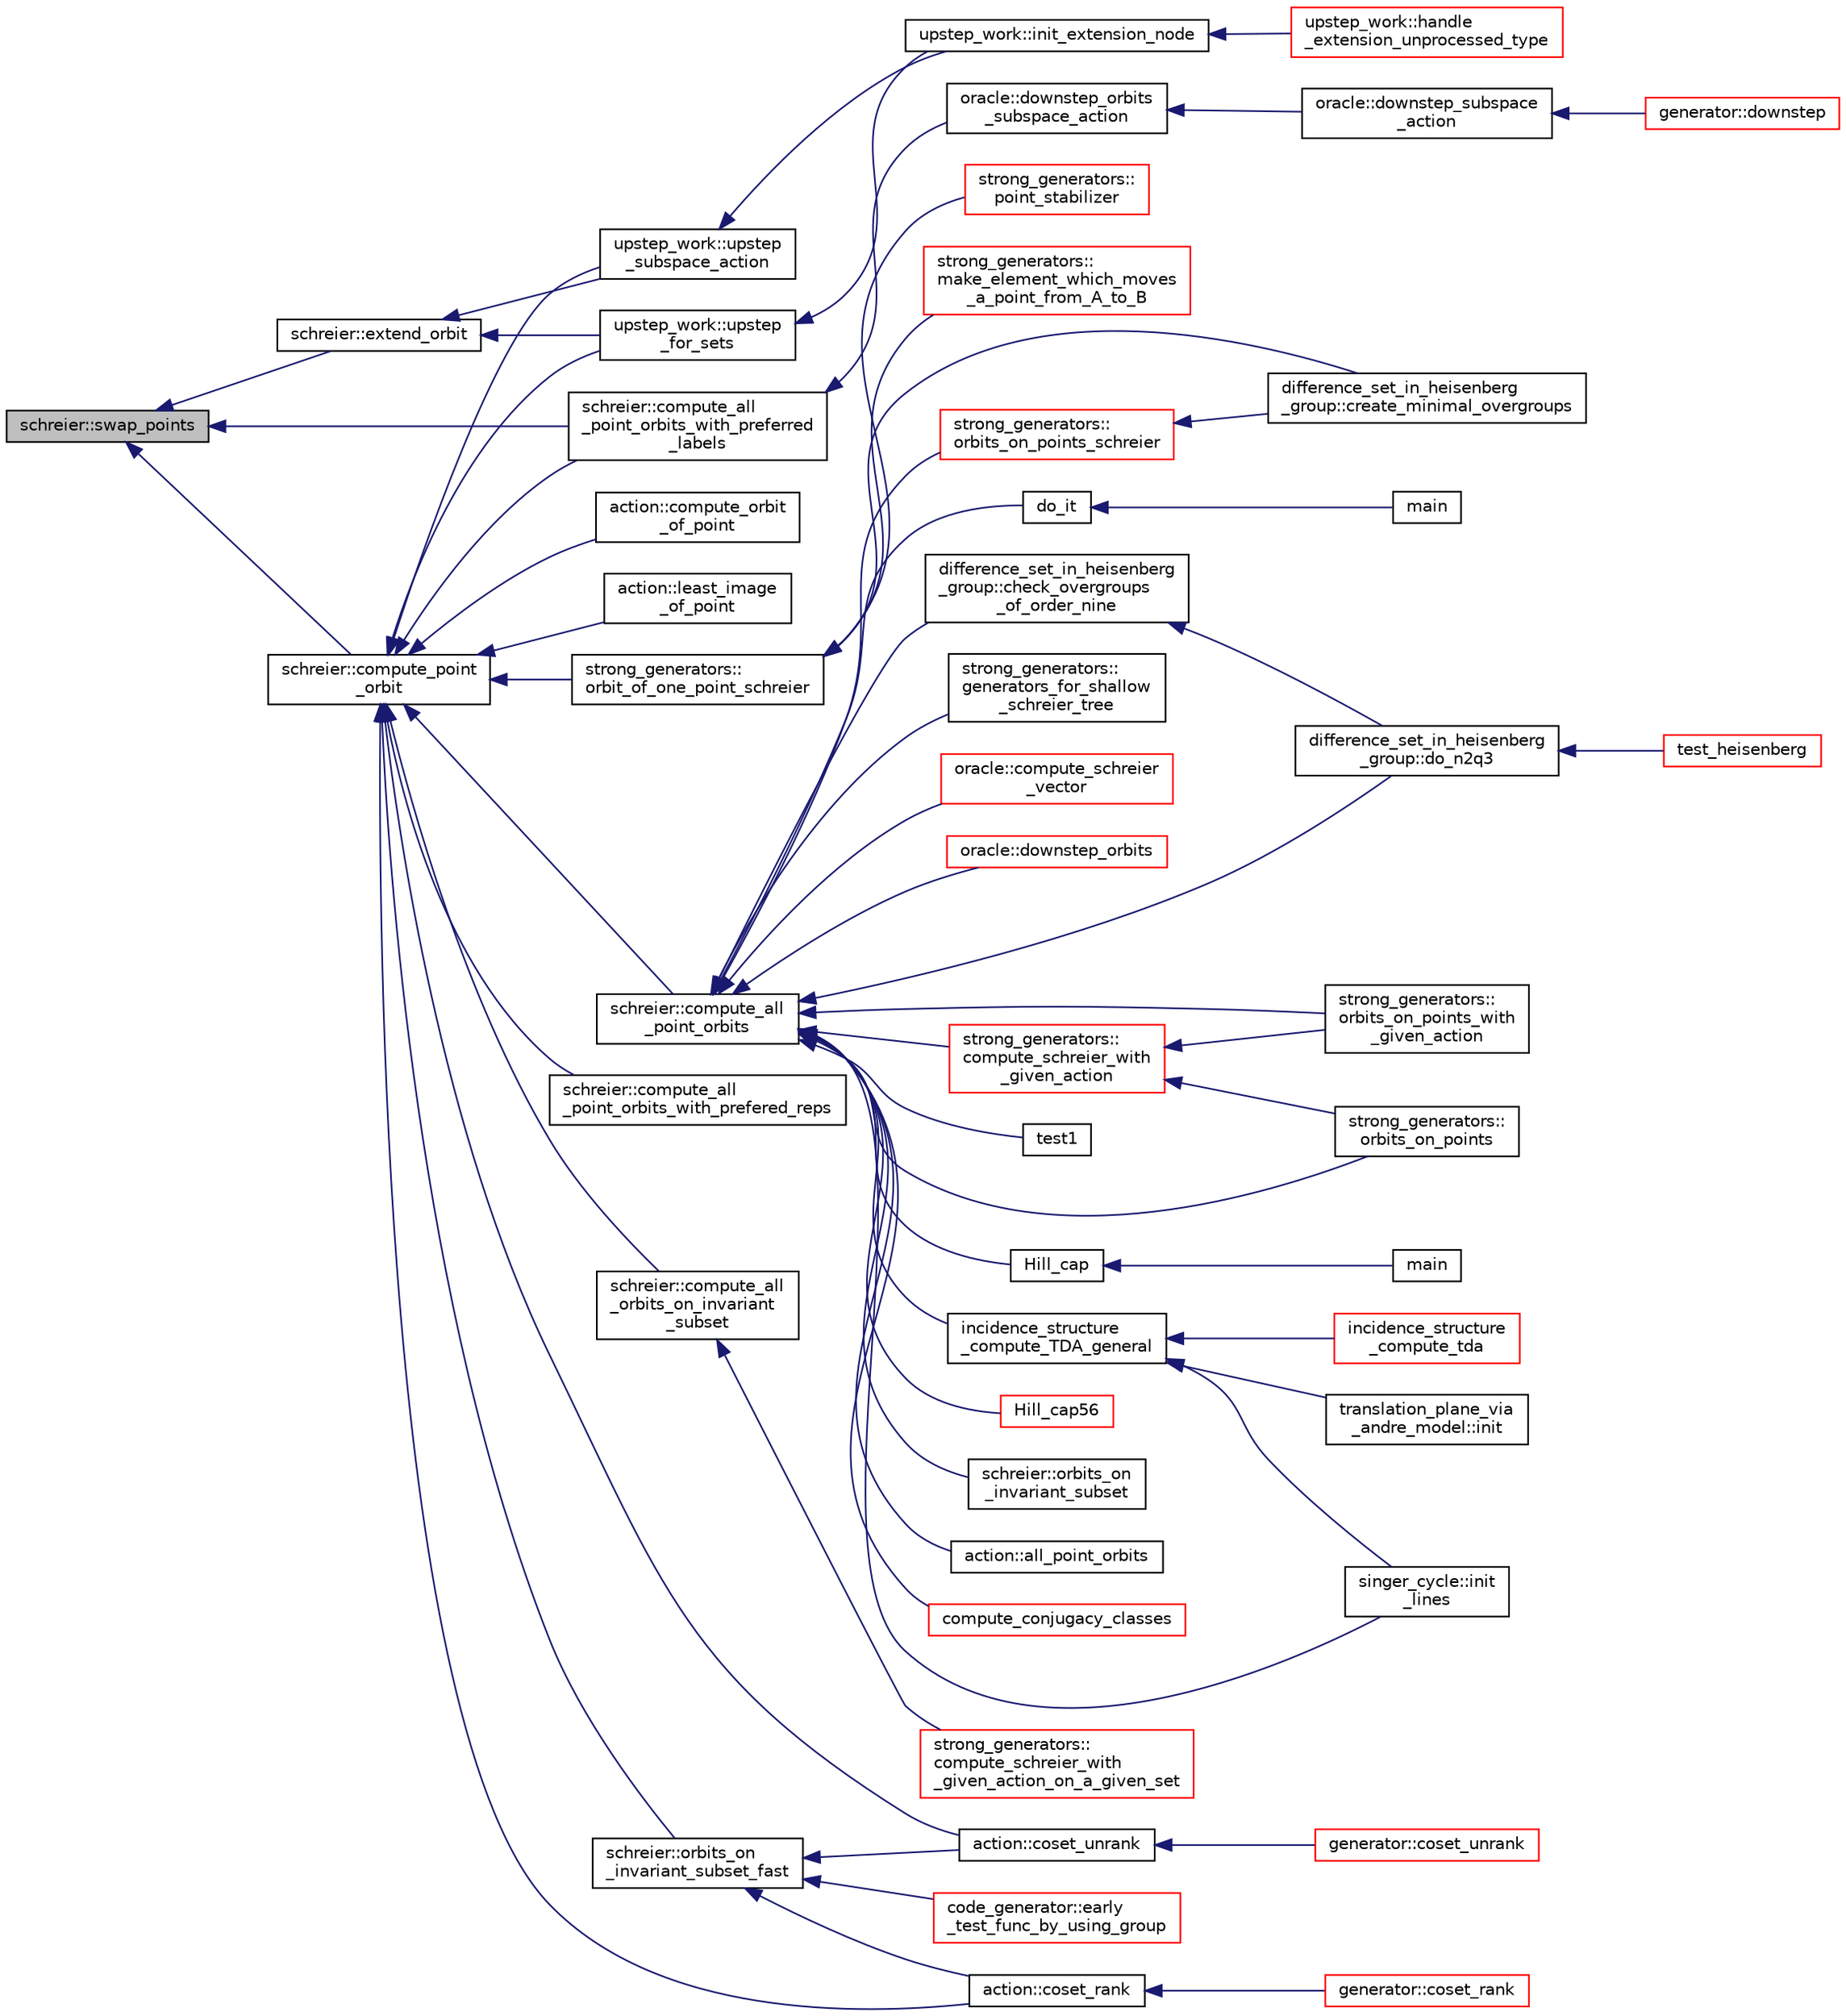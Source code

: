 digraph "schreier::swap_points"
{
  edge [fontname="Helvetica",fontsize="10",labelfontname="Helvetica",labelfontsize="10"];
  node [fontname="Helvetica",fontsize="10",shape=record];
  rankdir="LR";
  Node5274 [label="schreier::swap_points",height=0.2,width=0.4,color="black", fillcolor="grey75", style="filled", fontcolor="black"];
  Node5274 -> Node5275 [dir="back",color="midnightblue",fontsize="10",style="solid",fontname="Helvetica"];
  Node5275 [label="schreier::extend_orbit",height=0.2,width=0.4,color="black", fillcolor="white", style="filled",URL="$d3/dd6/classschreier.html#aa466ebd594d89c13454cd4be50bb3a8f"];
  Node5275 -> Node5276 [dir="back",color="midnightblue",fontsize="10",style="solid",fontname="Helvetica"];
  Node5276 [label="upstep_work::upstep\l_for_sets",height=0.2,width=0.4,color="black", fillcolor="white", style="filled",URL="$d2/dd6/classupstep__work.html#acbfe3d5e23c38c3dc8f5908e0bc5bf1b"];
  Node5276 -> Node5277 [dir="back",color="midnightblue",fontsize="10",style="solid",fontname="Helvetica"];
  Node5277 [label="upstep_work::init_extension_node",height=0.2,width=0.4,color="black", fillcolor="white", style="filled",URL="$d2/dd6/classupstep__work.html#ad74931a4c6dc97102d405a755433297d"];
  Node5277 -> Node5278 [dir="back",color="midnightblue",fontsize="10",style="solid",fontname="Helvetica"];
  Node5278 [label="upstep_work::handle\l_extension_unprocessed_type",height=0.2,width=0.4,color="red", fillcolor="white", style="filled",URL="$d2/dd6/classupstep__work.html#a4687dfab87eb7d0646cb79008dd3d32d"];
  Node5275 -> Node5350 [dir="back",color="midnightblue",fontsize="10",style="solid",fontname="Helvetica"];
  Node5350 [label="upstep_work::upstep\l_subspace_action",height=0.2,width=0.4,color="black", fillcolor="white", style="filled",URL="$d2/dd6/classupstep__work.html#afd45c862c93f460a2e523f074d024529"];
  Node5350 -> Node5277 [dir="back",color="midnightblue",fontsize="10",style="solid",fontname="Helvetica"];
  Node5274 -> Node5351 [dir="back",color="midnightblue",fontsize="10",style="solid",fontname="Helvetica"];
  Node5351 [label="schreier::compute_all\l_point_orbits_with_preferred\l_labels",height=0.2,width=0.4,color="black", fillcolor="white", style="filled",URL="$d3/dd6/classschreier.html#ab607b80f0184cd504f62d5c6852fb3d0"];
  Node5351 -> Node5352 [dir="back",color="midnightblue",fontsize="10",style="solid",fontname="Helvetica"];
  Node5352 [label="oracle::downstep_orbits\l_subspace_action",height=0.2,width=0.4,color="black", fillcolor="white", style="filled",URL="$d7/da7/classoracle.html#adcf946d772e92646c47cf264764d85a6"];
  Node5352 -> Node5353 [dir="back",color="midnightblue",fontsize="10",style="solid",fontname="Helvetica"];
  Node5353 [label="oracle::downstep_subspace\l_action",height=0.2,width=0.4,color="black", fillcolor="white", style="filled",URL="$d7/da7/classoracle.html#a26f568b84b1ca2c24f619278ac88c407"];
  Node5353 -> Node5354 [dir="back",color="midnightblue",fontsize="10",style="solid",fontname="Helvetica"];
  Node5354 [label="generator::downstep",height=0.2,width=0.4,color="red", fillcolor="white", style="filled",URL="$d7/d73/classgenerator.html#ad90bc284af0b5f5beae960a0bd7a5b43"];
  Node5274 -> Node5355 [dir="back",color="midnightblue",fontsize="10",style="solid",fontname="Helvetica"];
  Node5355 [label="schreier::compute_point\l_orbit",height=0.2,width=0.4,color="black", fillcolor="white", style="filled",URL="$d3/dd6/classschreier.html#a429138e463c8c25dddd8557340ed9edd"];
  Node5355 -> Node5356 [dir="back",color="midnightblue",fontsize="10",style="solid",fontname="Helvetica"];
  Node5356 [label="schreier::compute_all\l_point_orbits",height=0.2,width=0.4,color="black", fillcolor="white", style="filled",URL="$d3/dd6/classschreier.html#a1deec048f51f380bc3476d4cd4d95e94"];
  Node5356 -> Node5357 [dir="back",color="midnightblue",fontsize="10",style="solid",fontname="Helvetica"];
  Node5357 [label="do_it",height=0.2,width=0.4,color="black", fillcolor="white", style="filled",URL="$da/da3/burnside_8_c.html#a6a1ed4d46bdb13e56112f47f0565c25b"];
  Node5357 -> Node5358 [dir="back",color="midnightblue",fontsize="10",style="solid",fontname="Helvetica"];
  Node5358 [label="main",height=0.2,width=0.4,color="black", fillcolor="white", style="filled",URL="$da/da3/burnside_8_c.html#a3c04138a5bfe5d72780bb7e82a18e627"];
  Node5356 -> Node5359 [dir="back",color="midnightblue",fontsize="10",style="solid",fontname="Helvetica"];
  Node5359 [label="difference_set_in_heisenberg\l_group::do_n2q3",height=0.2,width=0.4,color="black", fillcolor="white", style="filled",URL="$de/d8a/classdifference__set__in__heisenberg__group.html#aca82ff116dd5d17cfbb311e809b6d023"];
  Node5359 -> Node5360 [dir="back",color="midnightblue",fontsize="10",style="solid",fontname="Helvetica"];
  Node5360 [label="test_heisenberg",height=0.2,width=0.4,color="red", fillcolor="white", style="filled",URL="$d7/db9/tao_8_c.html#a87d0c5c3b1f228ddbc4f326d3b662c24"];
  Node5356 -> Node5362 [dir="back",color="midnightblue",fontsize="10",style="solid",fontname="Helvetica"];
  Node5362 [label="difference_set_in_heisenberg\l_group::check_overgroups\l_of_order_nine",height=0.2,width=0.4,color="black", fillcolor="white", style="filled",URL="$de/d8a/classdifference__set__in__heisenberg__group.html#af7075193cf272d5b63356e21ec1ab8a8"];
  Node5362 -> Node5359 [dir="back",color="midnightblue",fontsize="10",style="solid",fontname="Helvetica"];
  Node5356 -> Node5363 [dir="back",color="midnightblue",fontsize="10",style="solid",fontname="Helvetica"];
  Node5363 [label="test1",height=0.2,width=0.4,color="black", fillcolor="white", style="filled",URL="$d9/db0/factor__space_8_c.html#ae2a201e46836d85cb2c5579a837b641a"];
  Node5356 -> Node5364 [dir="back",color="midnightblue",fontsize="10",style="solid",fontname="Helvetica"];
  Node5364 [label="Hill_cap",height=0.2,width=0.4,color="black", fillcolor="white", style="filled",URL="$da/d28/hill_8_c.html#a7c2543fe497e681d4b492b16ea7f933e"];
  Node5364 -> Node5365 [dir="back",color="midnightblue",fontsize="10",style="solid",fontname="Helvetica"];
  Node5365 [label="main",height=0.2,width=0.4,color="black", fillcolor="white", style="filled",URL="$da/d28/hill_8_c.html#a217dbf8b442f20279ea00b898af96f52"];
  Node5356 -> Node5366 [dir="back",color="midnightblue",fontsize="10",style="solid",fontname="Helvetica"];
  Node5366 [label="incidence_structure\l_compute_TDA_general",height=0.2,width=0.4,color="black", fillcolor="white", style="filled",URL="$df/d74/tl__geometry_8h.html#a21ab759f6e646f3fe703c17f39361448"];
  Node5366 -> Node5367 [dir="back",color="midnightblue",fontsize="10",style="solid",fontname="Helvetica"];
  Node5367 [label="incidence_structure\l_compute_tda",height=0.2,width=0.4,color="red", fillcolor="white", style="filled",URL="$df/d74/tl__geometry_8h.html#ab3a7584f120bbaf752a5bd831d3ebf72"];
  Node5366 -> Node5369 [dir="back",color="midnightblue",fontsize="10",style="solid",fontname="Helvetica"];
  Node5369 [label="singer_cycle::init\l_lines",height=0.2,width=0.4,color="black", fillcolor="white", style="filled",URL="$d8/d13/classsinger__cycle.html#a817cbf613596d5db2cf5e926db8fa328"];
  Node5366 -> Node5370 [dir="back",color="midnightblue",fontsize="10",style="solid",fontname="Helvetica"];
  Node5370 [label="translation_plane_via\l_andre_model::init",height=0.2,width=0.4,color="black", fillcolor="white", style="filled",URL="$d1/dcc/classtranslation__plane__via__andre__model.html#adb424599de168ade331979a9218ee07b"];
  Node5356 -> Node5371 [dir="back",color="midnightblue",fontsize="10",style="solid",fontname="Helvetica"];
  Node5371 [label="Hill_cap56",height=0.2,width=0.4,color="red", fillcolor="white", style="filled",URL="$df/d74/tl__geometry_8h.html#ad7fc0ff2bf8455ab25e170c6930047a6"];
  Node5356 -> Node5373 [dir="back",color="midnightblue",fontsize="10",style="solid",fontname="Helvetica"];
  Node5373 [label="schreier::orbits_on\l_invariant_subset",height=0.2,width=0.4,color="black", fillcolor="white", style="filled",URL="$d3/dd6/classschreier.html#a852787d7b3448fd7c05b481b9ee95bdc"];
  Node5356 -> Node5374 [dir="back",color="midnightblue",fontsize="10",style="solid",fontname="Helvetica"];
  Node5374 [label="action::all_point_orbits",height=0.2,width=0.4,color="black", fillcolor="white", style="filled",URL="$d2/d86/classaction.html#a69c5d635fef1124cf0a1b4cd5e879262"];
  Node5356 -> Node5375 [dir="back",color="midnightblue",fontsize="10",style="solid",fontname="Helvetica"];
  Node5375 [label="compute_conjugacy_classes",height=0.2,width=0.4,color="red", fillcolor="white", style="filled",URL="$dc/dd4/group__actions_8h.html#a3a3f311d8e19e481707b3e54dbb35066"];
  Node5356 -> Node5380 [dir="back",color="midnightblue",fontsize="10",style="solid",fontname="Helvetica"];
  Node5380 [label="strong_generators::\lcompute_schreier_with\l_given_action",height=0.2,width=0.4,color="red", fillcolor="white", style="filled",URL="$dc/d09/classstrong__generators.html#a4124e0060db9e45c8f698c9fab00d946"];
  Node5380 -> Node5381 [dir="back",color="midnightblue",fontsize="10",style="solid",fontname="Helvetica"];
  Node5381 [label="strong_generators::\lorbits_on_points",height=0.2,width=0.4,color="black", fillcolor="white", style="filled",URL="$dc/d09/classstrong__generators.html#a0db41e5d931067f14ae1066e89988fba"];
  Node5380 -> Node5382 [dir="back",color="midnightblue",fontsize="10",style="solid",fontname="Helvetica"];
  Node5382 [label="strong_generators::\lorbits_on_points_with\l_given_action",height=0.2,width=0.4,color="black", fillcolor="white", style="filled",URL="$dc/d09/classstrong__generators.html#ab903661b1847f798b7833035f2d2950c"];
  Node5356 -> Node5381 [dir="back",color="midnightblue",fontsize="10",style="solid",fontname="Helvetica"];
  Node5356 -> Node5382 [dir="back",color="midnightblue",fontsize="10",style="solid",fontname="Helvetica"];
  Node5356 -> Node5388 [dir="back",color="midnightblue",fontsize="10",style="solid",fontname="Helvetica"];
  Node5388 [label="strong_generators::\lorbits_on_points_schreier",height=0.2,width=0.4,color="red", fillcolor="white", style="filled",URL="$dc/d09/classstrong__generators.html#adf3f35989ff7ac9fdbcf0a4e241eef9f"];
  Node5388 -> Node5310 [dir="back",color="midnightblue",fontsize="10",style="solid",fontname="Helvetica"];
  Node5310 [label="difference_set_in_heisenberg\l_group::create_minimal_overgroups",height=0.2,width=0.4,color="black", fillcolor="white", style="filled",URL="$de/d8a/classdifference__set__in__heisenberg__group.html#a9bde5ad5da3ebaebf98fbfd3e8110b79"];
  Node5356 -> Node5411 [dir="back",color="midnightblue",fontsize="10",style="solid",fontname="Helvetica"];
  Node5411 [label="strong_generators::\lgenerators_for_shallow\l_schreier_tree",height=0.2,width=0.4,color="black", fillcolor="white", style="filled",URL="$dc/d09/classstrong__generators.html#a5d093b23261ef710325614ad5c497dbc"];
  Node5356 -> Node5412 [dir="back",color="midnightblue",fontsize="10",style="solid",fontname="Helvetica"];
  Node5412 [label="oracle::compute_schreier\l_vector",height=0.2,width=0.4,color="red", fillcolor="white", style="filled",URL="$d7/da7/classoracle.html#a1ba7d398b51ed70f89b5ea54adb7b089"];
  Node5356 -> Node5422 [dir="back",color="midnightblue",fontsize="10",style="solid",fontname="Helvetica"];
  Node5422 [label="oracle::downstep_orbits",height=0.2,width=0.4,color="red", fillcolor="white", style="filled",URL="$d7/da7/classoracle.html#a65ea623f3a7b2e3dba4e29638207bc53"];
  Node5356 -> Node5369 [dir="back",color="midnightblue",fontsize="10",style="solid",fontname="Helvetica"];
  Node5355 -> Node5424 [dir="back",color="midnightblue",fontsize="10",style="solid",fontname="Helvetica"];
  Node5424 [label="schreier::compute_all\l_point_orbits_with_prefered_reps",height=0.2,width=0.4,color="black", fillcolor="white", style="filled",URL="$d3/dd6/classschreier.html#a3669602ae33fc6fcd516b13ac32cf152"];
  Node5355 -> Node5351 [dir="back",color="midnightblue",fontsize="10",style="solid",fontname="Helvetica"];
  Node5355 -> Node5425 [dir="back",color="midnightblue",fontsize="10",style="solid",fontname="Helvetica"];
  Node5425 [label="schreier::compute_all\l_orbits_on_invariant\l_subset",height=0.2,width=0.4,color="black", fillcolor="white", style="filled",URL="$d3/dd6/classschreier.html#ab5d7df97773f59ded1e98ba1abfa957c"];
  Node5425 -> Node5426 [dir="back",color="midnightblue",fontsize="10",style="solid",fontname="Helvetica"];
  Node5426 [label="strong_generators::\lcompute_schreier_with\l_given_action_on_a_given_set",height=0.2,width=0.4,color="red", fillcolor="white", style="filled",URL="$dc/d09/classstrong__generators.html#aa051afe7d56819e4ebfb45c3f8506a72"];
  Node5355 -> Node5428 [dir="back",color="midnightblue",fontsize="10",style="solid",fontname="Helvetica"];
  Node5428 [label="schreier::orbits_on\l_invariant_subset_fast",height=0.2,width=0.4,color="black", fillcolor="white", style="filled",URL="$d3/dd6/classschreier.html#ada89df0b995b15f149a9aa3b2f571861"];
  Node5428 -> Node5429 [dir="back",color="midnightblue",fontsize="10",style="solid",fontname="Helvetica"];
  Node5429 [label="code_generator::early\l_test_func_by_using_group",height=0.2,width=0.4,color="red", fillcolor="white", style="filled",URL="$db/d37/classcode__generator.html#a96a6170f5b9a905203ae4d8717750854"];
  Node5428 -> Node5432 [dir="back",color="midnightblue",fontsize="10",style="solid",fontname="Helvetica"];
  Node5432 [label="action::coset_unrank",height=0.2,width=0.4,color="black", fillcolor="white", style="filled",URL="$d2/d86/classaction.html#aeabf488f671d4e77a8a892eb58d82b34"];
  Node5432 -> Node5433 [dir="back",color="midnightblue",fontsize="10",style="solid",fontname="Helvetica"];
  Node5433 [label="generator::coset_unrank",height=0.2,width=0.4,color="red", fillcolor="white", style="filled",URL="$d7/d73/classgenerator.html#a489f02ee804f130f666029a46020aaf6"];
  Node5428 -> Node5449 [dir="back",color="midnightblue",fontsize="10",style="solid",fontname="Helvetica"];
  Node5449 [label="action::coset_rank",height=0.2,width=0.4,color="black", fillcolor="white", style="filled",URL="$d2/d86/classaction.html#a5757c5b9562366be88526cc943c015e0"];
  Node5449 -> Node5450 [dir="back",color="midnightblue",fontsize="10",style="solid",fontname="Helvetica"];
  Node5450 [label="generator::coset_rank",height=0.2,width=0.4,color="red", fillcolor="white", style="filled",URL="$d7/d73/classgenerator.html#aee00240c0ae71885dd9d23b5423c56d9"];
  Node5355 -> Node5453 [dir="back",color="midnightblue",fontsize="10",style="solid",fontname="Helvetica"];
  Node5453 [label="action::compute_orbit\l_of_point",height=0.2,width=0.4,color="black", fillcolor="white", style="filled",URL="$d2/d86/classaction.html#af5d0e7c66ea088888ee852138f3ae012"];
  Node5355 -> Node5454 [dir="back",color="midnightblue",fontsize="10",style="solid",fontname="Helvetica"];
  Node5454 [label="action::least_image\l_of_point",height=0.2,width=0.4,color="black", fillcolor="white", style="filled",URL="$d2/d86/classaction.html#a5f37807b5b9d6f153814984fffd38bf3"];
  Node5355 -> Node5432 [dir="back",color="midnightblue",fontsize="10",style="solid",fontname="Helvetica"];
  Node5355 -> Node5449 [dir="back",color="midnightblue",fontsize="10",style="solid",fontname="Helvetica"];
  Node5355 -> Node5455 [dir="back",color="midnightblue",fontsize="10",style="solid",fontname="Helvetica"];
  Node5455 [label="strong_generators::\lorbit_of_one_point_schreier",height=0.2,width=0.4,color="black", fillcolor="white", style="filled",URL="$dc/d09/classstrong__generators.html#aff6b604139d48c44f724f1056da5e66e"];
  Node5455 -> Node5310 [dir="back",color="midnightblue",fontsize="10",style="solid",fontname="Helvetica"];
  Node5455 -> Node5456 [dir="back",color="midnightblue",fontsize="10",style="solid",fontname="Helvetica"];
  Node5456 [label="strong_generators::\lpoint_stabilizer",height=0.2,width=0.4,color="red", fillcolor="white", style="filled",URL="$dc/d09/classstrong__generators.html#ad7ce398640e75836a6a4dde4e305e9e0"];
  Node5455 -> Node5461 [dir="back",color="midnightblue",fontsize="10",style="solid",fontname="Helvetica"];
  Node5461 [label="strong_generators::\lmake_element_which_moves\l_a_point_from_A_to_B",height=0.2,width=0.4,color="red", fillcolor="white", style="filled",URL="$dc/d09/classstrong__generators.html#a79373238f3c6236b063333312b2564a8"];
  Node5355 -> Node5276 [dir="back",color="midnightblue",fontsize="10",style="solid",fontname="Helvetica"];
  Node5355 -> Node5350 [dir="back",color="midnightblue",fontsize="10",style="solid",fontname="Helvetica"];
}

